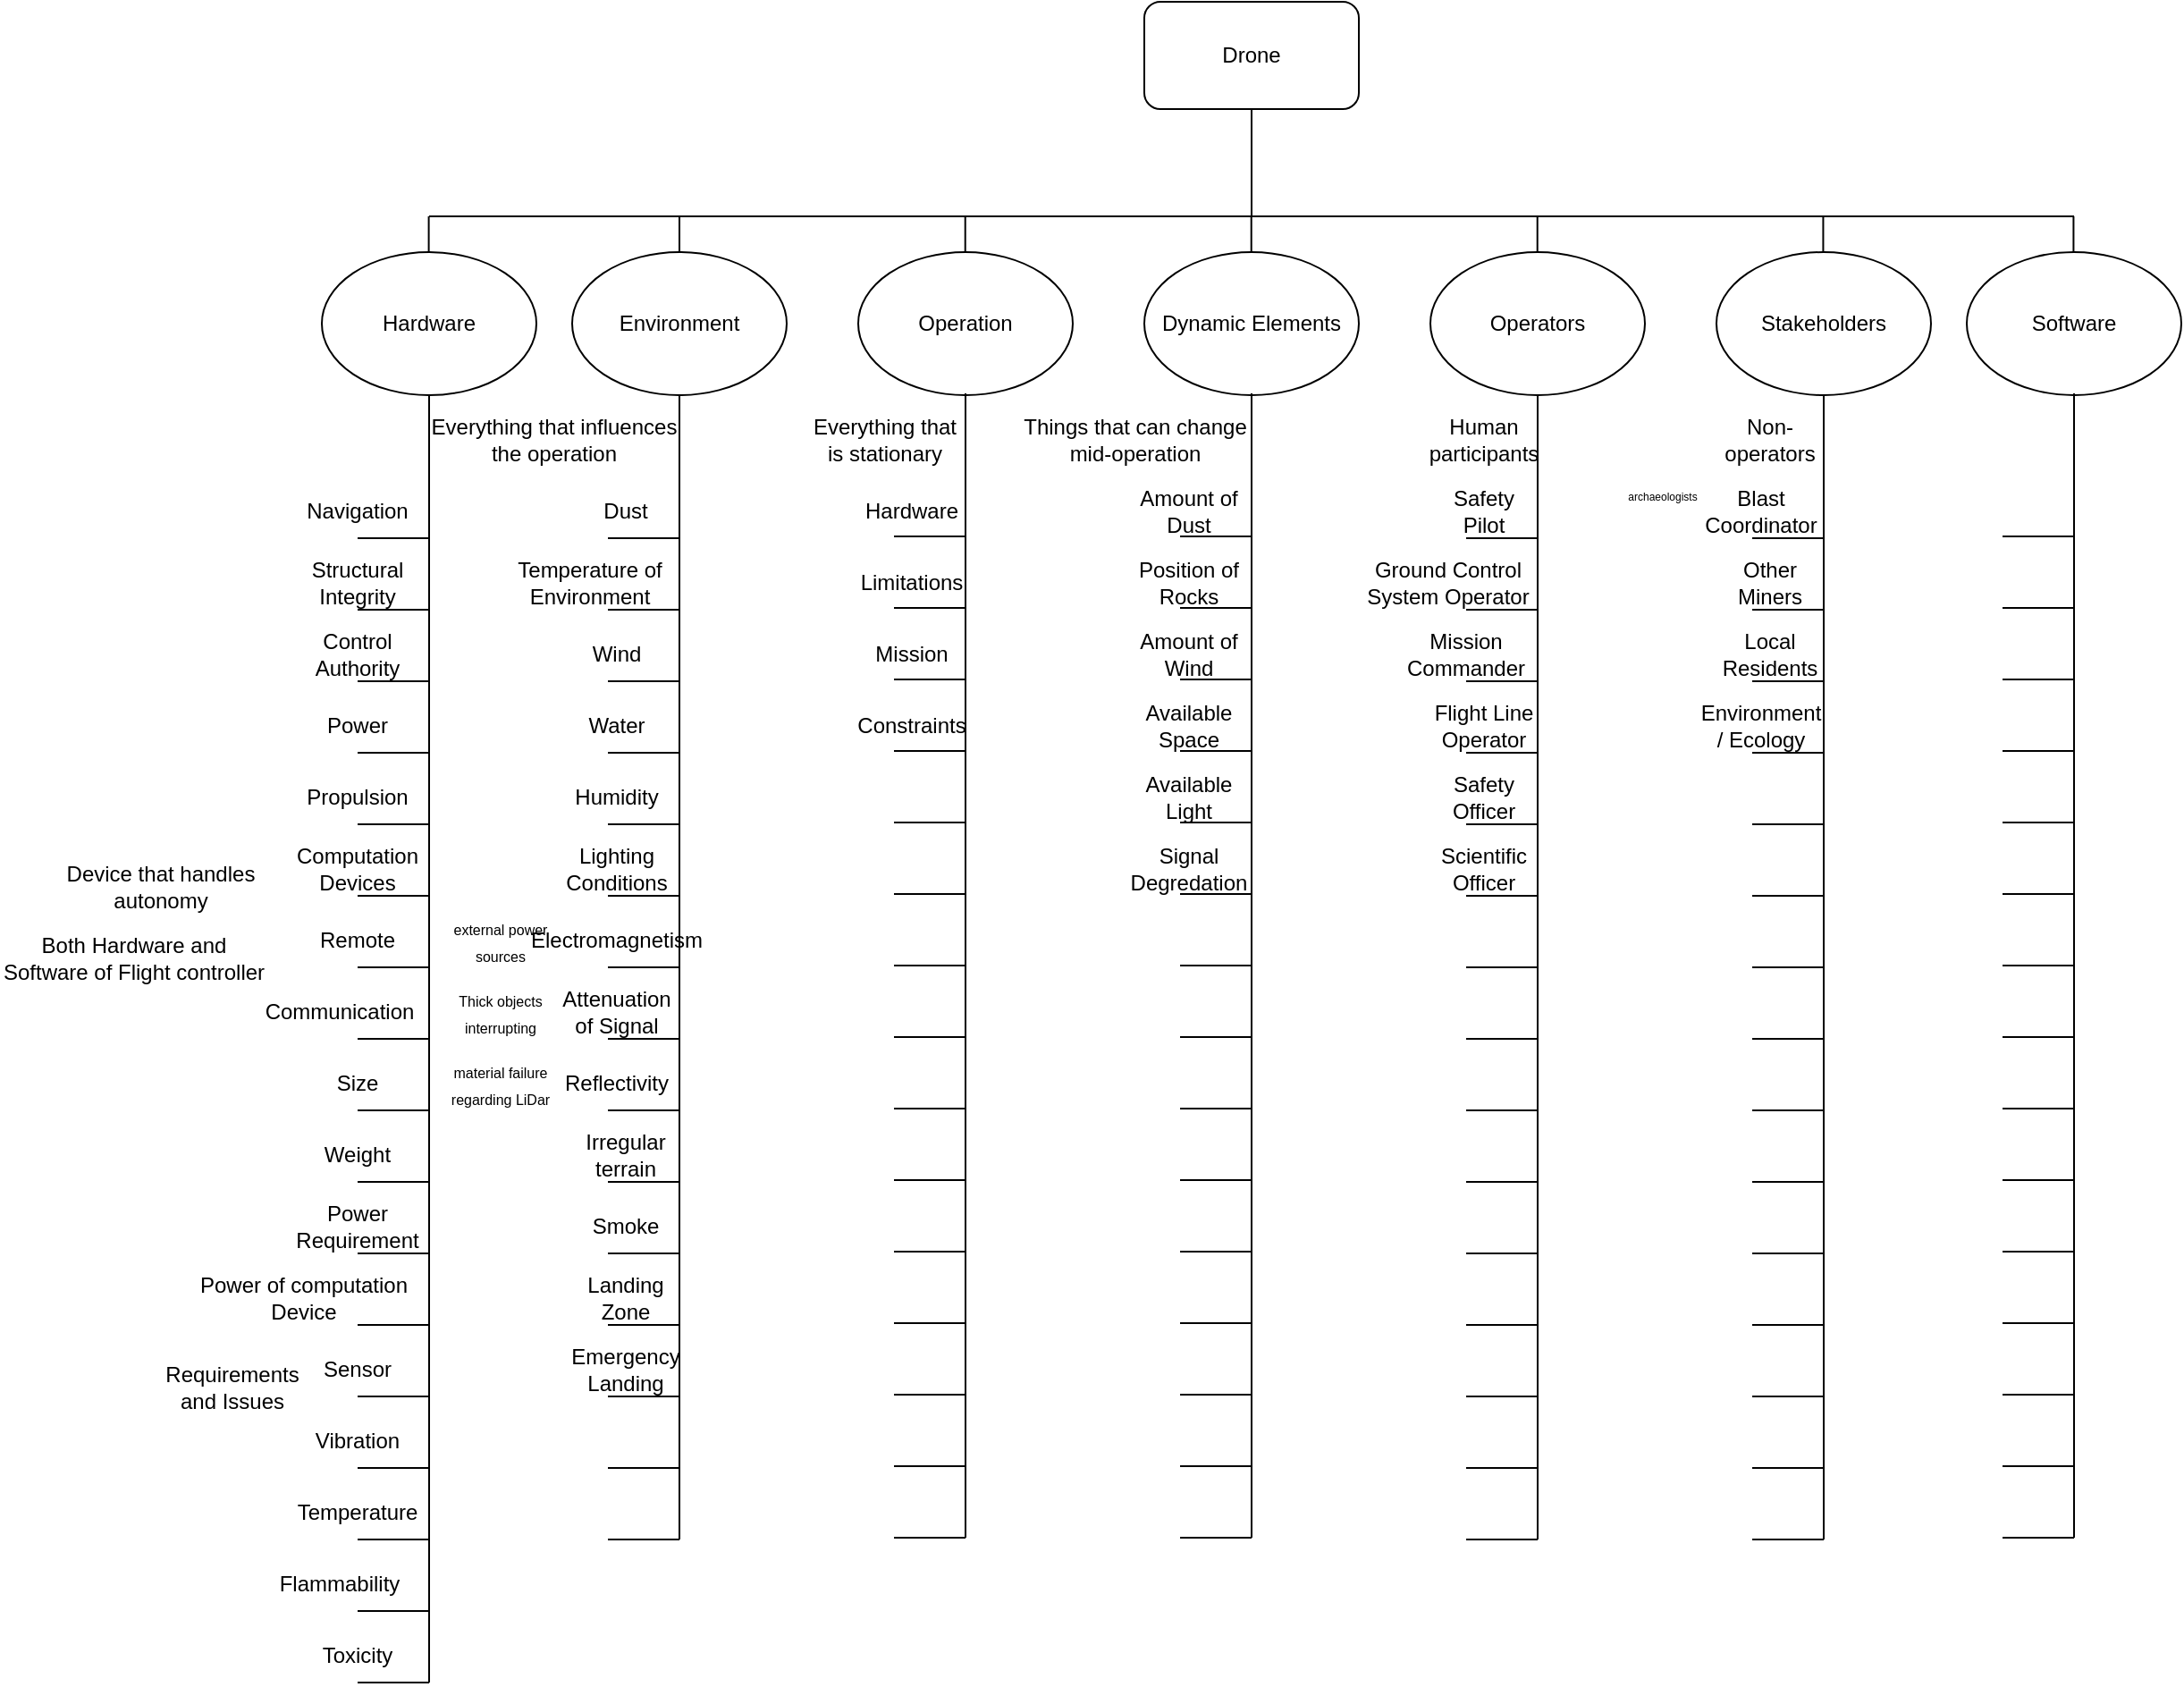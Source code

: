 <mxfile version="21.6.7" type="github">
  <diagram name="Page-1" id="H42ZT3wpU5OQdbJqZ_mz">
    <mxGraphModel dx="2524" dy="782" grid="1" gridSize="10" guides="1" tooltips="1" connect="1" arrows="1" fold="1" page="1" pageScale="1" pageWidth="850" pageHeight="1100" math="0" shadow="0">
      <root>
        <mxCell id="0" />
        <mxCell id="1" parent="0" />
        <mxCell id="6DVbGTLAVFfXwF4PDM8G-1" value="Drone" style="rounded=1;whiteSpace=wrap;html=1;" vertex="1" parent="1">
          <mxGeometry x="340" y="100" width="120" height="60" as="geometry" />
        </mxCell>
        <mxCell id="6DVbGTLAVFfXwF4PDM8G-2" value="Environment" style="ellipse;whiteSpace=wrap;html=1;" vertex="1" parent="1">
          <mxGeometry x="20" y="240" width="120" height="80" as="geometry" />
        </mxCell>
        <mxCell id="6DVbGTLAVFfXwF4PDM8G-3" value="Operation" style="ellipse;whiteSpace=wrap;html=1;" vertex="1" parent="1">
          <mxGeometry x="180" y="240" width="120" height="80" as="geometry" />
        </mxCell>
        <mxCell id="6DVbGTLAVFfXwF4PDM8G-4" value="Everything that is stationary" style="text;html=1;strokeColor=none;fillColor=none;align=center;verticalAlign=middle;whiteSpace=wrap;rounded=0;" vertex="1" parent="1">
          <mxGeometry x="150" y="330" width="90" height="30" as="geometry" />
        </mxCell>
        <mxCell id="6DVbGTLAVFfXwF4PDM8G-5" value="Everything that influences the operation" style="text;html=1;strokeColor=none;fillColor=none;align=center;verticalAlign=middle;whiteSpace=wrap;rounded=0;" vertex="1" parent="1">
          <mxGeometry x="-60" y="330" width="140" height="30" as="geometry" />
        </mxCell>
        <mxCell id="6DVbGTLAVFfXwF4PDM8G-6" value="Dynamic Elements" style="ellipse;whiteSpace=wrap;html=1;" vertex="1" parent="1">
          <mxGeometry x="340" y="240" width="120" height="80" as="geometry" />
        </mxCell>
        <mxCell id="6DVbGTLAVFfXwF4PDM8G-7" value="Things that can change mid-operation" style="text;html=1;strokeColor=none;fillColor=none;align=center;verticalAlign=middle;whiteSpace=wrap;rounded=0;" vertex="1" parent="1">
          <mxGeometry x="270" y="330" width="130" height="30" as="geometry" />
        </mxCell>
        <mxCell id="6DVbGTLAVFfXwF4PDM8G-8" value="Operators" style="ellipse;whiteSpace=wrap;html=1;" vertex="1" parent="1">
          <mxGeometry x="500" y="240" width="120" height="80" as="geometry" />
        </mxCell>
        <mxCell id="6DVbGTLAVFfXwF4PDM8G-9" value="Stakeholders" style="ellipse;whiteSpace=wrap;html=1;" vertex="1" parent="1">
          <mxGeometry x="660" y="240" width="120" height="80" as="geometry" />
        </mxCell>
        <mxCell id="6DVbGTLAVFfXwF4PDM8G-10" value="" style="endArrow=none;html=1;rounded=0;" edge="1" parent="1">
          <mxGeometry width="50" height="50" relative="1" as="geometry">
            <mxPoint x="-60" y="220" as="sourcePoint" />
            <mxPoint x="860" y="220" as="targetPoint" />
          </mxGeometry>
        </mxCell>
        <mxCell id="6DVbGTLAVFfXwF4PDM8G-12" value="" style="endArrow=none;html=1;rounded=0;exitX=0.5;exitY=0;exitDx=0;exitDy=0;" edge="1" parent="1" source="6DVbGTLAVFfXwF4PDM8G-2">
          <mxGeometry width="50" height="50" relative="1" as="geometry">
            <mxPoint x="370" y="360" as="sourcePoint" />
            <mxPoint x="80" y="220" as="targetPoint" />
          </mxGeometry>
        </mxCell>
        <mxCell id="6DVbGTLAVFfXwF4PDM8G-13" value="" style="endArrow=none;html=1;rounded=0;exitX=0.5;exitY=0;exitDx=0;exitDy=0;" edge="1" parent="1">
          <mxGeometry width="50" height="50" relative="1" as="geometry">
            <mxPoint x="239.86" y="240" as="sourcePoint" />
            <mxPoint x="239.86" y="220" as="targetPoint" />
          </mxGeometry>
        </mxCell>
        <mxCell id="6DVbGTLAVFfXwF4PDM8G-14" value="" style="endArrow=none;html=1;rounded=0;exitX=0.5;exitY=0;exitDx=0;exitDy=0;" edge="1" parent="1">
          <mxGeometry width="50" height="50" relative="1" as="geometry">
            <mxPoint x="399.86" y="240" as="sourcePoint" />
            <mxPoint x="399.86" y="220" as="targetPoint" />
          </mxGeometry>
        </mxCell>
        <mxCell id="6DVbGTLAVFfXwF4PDM8G-16" value="" style="endArrow=none;html=1;rounded=0;exitX=0.5;exitY=0;exitDx=0;exitDy=0;" edge="1" parent="1">
          <mxGeometry width="50" height="50" relative="1" as="geometry">
            <mxPoint x="559.86" y="240" as="sourcePoint" />
            <mxPoint x="559.86" y="220" as="targetPoint" />
          </mxGeometry>
        </mxCell>
        <mxCell id="6DVbGTLAVFfXwF4PDM8G-17" value="" style="endArrow=none;html=1;rounded=0;exitX=0.5;exitY=0;exitDx=0;exitDy=0;" edge="1" parent="1">
          <mxGeometry width="50" height="50" relative="1" as="geometry">
            <mxPoint x="719.71" y="240" as="sourcePoint" />
            <mxPoint x="719.71" y="220" as="targetPoint" />
          </mxGeometry>
        </mxCell>
        <mxCell id="6DVbGTLAVFfXwF4PDM8G-18" value="" style="endArrow=none;html=1;rounded=0;entryX=0.5;entryY=1;entryDx=0;entryDy=0;" edge="1" parent="1" target="6DVbGTLAVFfXwF4PDM8G-1">
          <mxGeometry width="50" height="50" relative="1" as="geometry">
            <mxPoint x="400" y="220" as="sourcePoint" />
            <mxPoint x="400" y="170" as="targetPoint" />
          </mxGeometry>
        </mxCell>
        <mxCell id="6DVbGTLAVFfXwF4PDM8G-19" value="Software" style="ellipse;whiteSpace=wrap;html=1;" vertex="1" parent="1">
          <mxGeometry x="800" y="240" width="120" height="80" as="geometry" />
        </mxCell>
        <mxCell id="6DVbGTLAVFfXwF4PDM8G-20" value="" style="endArrow=none;html=1;rounded=0;exitX=0.5;exitY=0;exitDx=0;exitDy=0;" edge="1" parent="1">
          <mxGeometry width="50" height="50" relative="1" as="geometry">
            <mxPoint x="859.71" y="240" as="sourcePoint" />
            <mxPoint x="859.71" y="220" as="targetPoint" />
          </mxGeometry>
        </mxCell>
        <mxCell id="6DVbGTLAVFfXwF4PDM8G-21" value="Human participants" style="text;html=1;strokeColor=none;fillColor=none;align=center;verticalAlign=middle;whiteSpace=wrap;rounded=0;" vertex="1" parent="1">
          <mxGeometry x="500" y="330" width="60" height="30" as="geometry" />
        </mxCell>
        <mxCell id="6DVbGTLAVFfXwF4PDM8G-22" value="Hardware" style="ellipse;whiteSpace=wrap;html=1;" vertex="1" parent="1">
          <mxGeometry x="-120" y="240" width="120" height="80" as="geometry" />
        </mxCell>
        <mxCell id="6DVbGTLAVFfXwF4PDM8G-23" value="" style="endArrow=none;html=1;rounded=0;exitX=0.5;exitY=0;exitDx=0;exitDy=0;" edge="1" parent="1">
          <mxGeometry width="50" height="50" relative="1" as="geometry">
            <mxPoint x="-60.2" y="240" as="sourcePoint" />
            <mxPoint x="-60.2" y="220" as="targetPoint" />
          </mxGeometry>
        </mxCell>
        <mxCell id="6DVbGTLAVFfXwF4PDM8G-24" value="" style="endArrow=none;html=1;rounded=0;entryX=0.5;entryY=1;entryDx=0;entryDy=0;" edge="1" parent="1" target="6DVbGTLAVFfXwF4PDM8G-22">
          <mxGeometry width="50" height="50" relative="1" as="geometry">
            <mxPoint x="-60" y="1040" as="sourcePoint" />
            <mxPoint x="-60" y="370" as="targetPoint" />
          </mxGeometry>
        </mxCell>
        <mxCell id="6DVbGTLAVFfXwF4PDM8G-25" value="" style="endArrow=none;html=1;rounded=0;" edge="1" parent="1">
          <mxGeometry width="50" height="50" relative="1" as="geometry">
            <mxPoint x="-100" y="400" as="sourcePoint" />
            <mxPoint x="-60" y="400" as="targetPoint" />
          </mxGeometry>
        </mxCell>
        <mxCell id="6DVbGTLAVFfXwF4PDM8G-26" value="" style="endArrow=none;html=1;rounded=0;" edge="1" parent="1">
          <mxGeometry width="50" height="50" relative="1" as="geometry">
            <mxPoint x="-100" y="440" as="sourcePoint" />
            <mxPoint x="-60" y="440" as="targetPoint" />
          </mxGeometry>
        </mxCell>
        <mxCell id="6DVbGTLAVFfXwF4PDM8G-27" value="" style="endArrow=none;html=1;rounded=0;" edge="1" parent="1">
          <mxGeometry width="50" height="50" relative="1" as="geometry">
            <mxPoint x="-100" y="480" as="sourcePoint" />
            <mxPoint x="-60" y="480" as="targetPoint" />
          </mxGeometry>
        </mxCell>
        <mxCell id="6DVbGTLAVFfXwF4PDM8G-28" value="" style="endArrow=none;html=1;rounded=0;" edge="1" parent="1">
          <mxGeometry width="50" height="50" relative="1" as="geometry">
            <mxPoint x="-100" y="520" as="sourcePoint" />
            <mxPoint x="-60" y="520" as="targetPoint" />
          </mxGeometry>
        </mxCell>
        <mxCell id="6DVbGTLAVFfXwF4PDM8G-29" value="" style="endArrow=none;html=1;rounded=0;" edge="1" parent="1">
          <mxGeometry width="50" height="50" relative="1" as="geometry">
            <mxPoint x="-100" y="560" as="sourcePoint" />
            <mxPoint x="-60" y="560" as="targetPoint" />
          </mxGeometry>
        </mxCell>
        <mxCell id="6DVbGTLAVFfXwF4PDM8G-30" value="Navigation" style="text;html=1;strokeColor=none;fillColor=none;align=center;verticalAlign=middle;whiteSpace=wrap;rounded=0;" vertex="1" parent="1">
          <mxGeometry x="-130" y="370" width="60" height="30" as="geometry" />
        </mxCell>
        <mxCell id="6DVbGTLAVFfXwF4PDM8G-31" value="Structural Integrity " style="text;html=1;strokeColor=none;fillColor=none;align=center;verticalAlign=middle;whiteSpace=wrap;rounded=0;" vertex="1" parent="1">
          <mxGeometry x="-130" y="410" width="60" height="30" as="geometry" />
        </mxCell>
        <mxCell id="6DVbGTLAVFfXwF4PDM8G-33" value="Control Authority" style="text;html=1;strokeColor=none;fillColor=none;align=center;verticalAlign=middle;whiteSpace=wrap;rounded=0;" vertex="1" parent="1">
          <mxGeometry x="-130" y="450" width="60" height="30" as="geometry" />
        </mxCell>
        <mxCell id="6DVbGTLAVFfXwF4PDM8G-34" value="Power" style="text;html=1;strokeColor=none;fillColor=none;align=center;verticalAlign=middle;whiteSpace=wrap;rounded=0;" vertex="1" parent="1">
          <mxGeometry x="-130" y="490" width="60" height="30" as="geometry" />
        </mxCell>
        <mxCell id="6DVbGTLAVFfXwF4PDM8G-35" value="Propulsion" style="text;html=1;strokeColor=none;fillColor=none;align=center;verticalAlign=middle;whiteSpace=wrap;rounded=0;" vertex="1" parent="1">
          <mxGeometry x="-130" y="530" width="60" height="30" as="geometry" />
        </mxCell>
        <mxCell id="6DVbGTLAVFfXwF4PDM8G-36" value="" style="endArrow=none;html=1;rounded=0;" edge="1" parent="1">
          <mxGeometry width="50" height="50" relative="1" as="geometry">
            <mxPoint x="-100" y="600" as="sourcePoint" />
            <mxPoint x="-60" y="600" as="targetPoint" />
          </mxGeometry>
        </mxCell>
        <mxCell id="6DVbGTLAVFfXwF4PDM8G-37" value="Computation Devices" style="text;html=1;strokeColor=none;fillColor=none;align=center;verticalAlign=middle;whiteSpace=wrap;rounded=0;" vertex="1" parent="1">
          <mxGeometry x="-130" y="570" width="60" height="30" as="geometry" />
        </mxCell>
        <mxCell id="6DVbGTLAVFfXwF4PDM8G-38" value="" style="endArrow=none;html=1;rounded=0;" edge="1" parent="1">
          <mxGeometry width="50" height="50" relative="1" as="geometry">
            <mxPoint x="-100" y="640" as="sourcePoint" />
            <mxPoint x="-60" y="640" as="targetPoint" />
          </mxGeometry>
        </mxCell>
        <mxCell id="6DVbGTLAVFfXwF4PDM8G-39" value="Remote" style="text;html=1;strokeColor=none;fillColor=none;align=center;verticalAlign=middle;whiteSpace=wrap;rounded=0;" vertex="1" parent="1">
          <mxGeometry x="-130" y="610" width="60" height="30" as="geometry" />
        </mxCell>
        <mxCell id="6DVbGTLAVFfXwF4PDM8G-40" value="" style="endArrow=none;html=1;rounded=0;" edge="1" parent="1">
          <mxGeometry width="50" height="50" relative="1" as="geometry">
            <mxPoint x="-100" y="680" as="sourcePoint" />
            <mxPoint x="-60" y="680" as="targetPoint" />
          </mxGeometry>
        </mxCell>
        <mxCell id="6DVbGTLAVFfXwF4PDM8G-41" value="Communication" style="text;html=1;strokeColor=none;fillColor=none;align=center;verticalAlign=middle;whiteSpace=wrap;rounded=0;" vertex="1" parent="1">
          <mxGeometry x="-140" y="650" width="60" height="30" as="geometry" />
        </mxCell>
        <mxCell id="6DVbGTLAVFfXwF4PDM8G-42" value="" style="endArrow=none;html=1;rounded=0;" edge="1" parent="1">
          <mxGeometry width="50" height="50" relative="1" as="geometry">
            <mxPoint x="-100" y="720" as="sourcePoint" />
            <mxPoint x="-60" y="720" as="targetPoint" />
          </mxGeometry>
        </mxCell>
        <mxCell id="6DVbGTLAVFfXwF4PDM8G-43" value="Size" style="text;html=1;strokeColor=none;fillColor=none;align=center;verticalAlign=middle;whiteSpace=wrap;rounded=0;" vertex="1" parent="1">
          <mxGeometry x="-130" y="690" width="60" height="30" as="geometry" />
        </mxCell>
        <mxCell id="6DVbGTLAVFfXwF4PDM8G-44" value="" style="endArrow=none;html=1;rounded=0;" edge="1" parent="1">
          <mxGeometry width="50" height="50" relative="1" as="geometry">
            <mxPoint x="-100" y="760" as="sourcePoint" />
            <mxPoint x="-60" y="760" as="targetPoint" />
          </mxGeometry>
        </mxCell>
        <mxCell id="6DVbGTLAVFfXwF4PDM8G-45" value="Weight" style="text;html=1;strokeColor=none;fillColor=none;align=center;verticalAlign=middle;whiteSpace=wrap;rounded=0;" vertex="1" parent="1">
          <mxGeometry x="-130" y="730" width="60" height="30" as="geometry" />
        </mxCell>
        <mxCell id="6DVbGTLAVFfXwF4PDM8G-46" value="" style="endArrow=none;html=1;rounded=0;" edge="1" parent="1">
          <mxGeometry width="50" height="50" relative="1" as="geometry">
            <mxPoint x="-100" y="800" as="sourcePoint" />
            <mxPoint x="-60" y="800" as="targetPoint" />
          </mxGeometry>
        </mxCell>
        <mxCell id="6DVbGTLAVFfXwF4PDM8G-47" value="Power Requirement" style="text;html=1;strokeColor=none;fillColor=none;align=center;verticalAlign=middle;whiteSpace=wrap;rounded=0;" vertex="1" parent="1">
          <mxGeometry x="-130" y="770" width="60" height="30" as="geometry" />
        </mxCell>
        <mxCell id="6DVbGTLAVFfXwF4PDM8G-48" value="" style="endArrow=none;html=1;rounded=0;" edge="1" parent="1">
          <mxGeometry width="50" height="50" relative="1" as="geometry">
            <mxPoint x="-100" y="840" as="sourcePoint" />
            <mxPoint x="-60" y="840" as="targetPoint" />
          </mxGeometry>
        </mxCell>
        <mxCell id="6DVbGTLAVFfXwF4PDM8G-49" value="Power of computation Device" style="text;html=1;strokeColor=none;fillColor=none;align=center;verticalAlign=middle;whiteSpace=wrap;rounded=0;" vertex="1" parent="1">
          <mxGeometry x="-190" y="810" width="120" height="30" as="geometry" />
        </mxCell>
        <mxCell id="6DVbGTLAVFfXwF4PDM8G-50" value="" style="endArrow=none;html=1;rounded=0;" edge="1" parent="1">
          <mxGeometry width="50" height="50" relative="1" as="geometry">
            <mxPoint x="-100" y="880" as="sourcePoint" />
            <mxPoint x="-60" y="880" as="targetPoint" />
          </mxGeometry>
        </mxCell>
        <mxCell id="6DVbGTLAVFfXwF4PDM8G-51" value="Sensor" style="text;html=1;strokeColor=none;fillColor=none;align=center;verticalAlign=middle;whiteSpace=wrap;rounded=0;" vertex="1" parent="1">
          <mxGeometry x="-130" y="850" width="60" height="30" as="geometry" />
        </mxCell>
        <mxCell id="6DVbGTLAVFfXwF4PDM8G-52" value="Requirements and Issues" style="text;html=1;strokeColor=none;fillColor=none;align=center;verticalAlign=middle;whiteSpace=wrap;rounded=0;" vertex="1" parent="1">
          <mxGeometry x="-200" y="860" width="60" height="30" as="geometry" />
        </mxCell>
        <mxCell id="6DVbGTLAVFfXwF4PDM8G-53" value="Device that handles autonomy" style="text;html=1;strokeColor=none;fillColor=none;align=center;verticalAlign=middle;whiteSpace=wrap;rounded=0;" vertex="1" parent="1">
          <mxGeometry x="-270" y="580" width="120" height="30" as="geometry" />
        </mxCell>
        <mxCell id="6DVbGTLAVFfXwF4PDM8G-54" value="Both Hardware and Software of Flight controller" style="text;html=1;strokeColor=none;fillColor=none;align=center;verticalAlign=middle;whiteSpace=wrap;rounded=0;" vertex="1" parent="1">
          <mxGeometry x="-300" y="620" width="150" height="30" as="geometry" />
        </mxCell>
        <mxCell id="6DVbGTLAVFfXwF4PDM8G-56" value="" style="endArrow=none;html=1;rounded=0;" edge="1" parent="1">
          <mxGeometry width="50" height="50" relative="1" as="geometry">
            <mxPoint x="-100" y="920" as="sourcePoint" />
            <mxPoint x="-60" y="920" as="targetPoint" />
          </mxGeometry>
        </mxCell>
        <mxCell id="6DVbGTLAVFfXwF4PDM8G-57" value="Vibration" style="text;html=1;strokeColor=none;fillColor=none;align=center;verticalAlign=middle;whiteSpace=wrap;rounded=0;" vertex="1" parent="1">
          <mxGeometry x="-130" y="890" width="60" height="30" as="geometry" />
        </mxCell>
        <mxCell id="6DVbGTLAVFfXwF4PDM8G-58" value="" style="endArrow=none;html=1;rounded=0;" edge="1" parent="1">
          <mxGeometry width="50" height="50" relative="1" as="geometry">
            <mxPoint x="-100" y="960" as="sourcePoint" />
            <mxPoint x="-60" y="960" as="targetPoint" />
          </mxGeometry>
        </mxCell>
        <mxCell id="6DVbGTLAVFfXwF4PDM8G-59" value="Temperature" style="text;html=1;strokeColor=none;fillColor=none;align=center;verticalAlign=middle;whiteSpace=wrap;rounded=0;" vertex="1" parent="1">
          <mxGeometry x="-130" y="930" width="60" height="30" as="geometry" />
        </mxCell>
        <mxCell id="6DVbGTLAVFfXwF4PDM8G-60" value="" style="endArrow=none;html=1;rounded=0;entryX=0.5;entryY=1;entryDx=0;entryDy=0;" edge="1" parent="1">
          <mxGeometry width="50" height="50" relative="1" as="geometry">
            <mxPoint x="80" y="960" as="sourcePoint" />
            <mxPoint x="80" y="320" as="targetPoint" />
          </mxGeometry>
        </mxCell>
        <mxCell id="6DVbGTLAVFfXwF4PDM8G-61" value="" style="endArrow=none;html=1;rounded=0;" edge="1" parent="1">
          <mxGeometry width="50" height="50" relative="1" as="geometry">
            <mxPoint x="40" y="400" as="sourcePoint" />
            <mxPoint x="80" y="400" as="targetPoint" />
          </mxGeometry>
        </mxCell>
        <mxCell id="6DVbGTLAVFfXwF4PDM8G-62" value="" style="endArrow=none;html=1;rounded=0;" edge="1" parent="1">
          <mxGeometry width="50" height="50" relative="1" as="geometry">
            <mxPoint x="40" y="440" as="sourcePoint" />
            <mxPoint x="80" y="440" as="targetPoint" />
          </mxGeometry>
        </mxCell>
        <mxCell id="6DVbGTLAVFfXwF4PDM8G-63" value="" style="endArrow=none;html=1;rounded=0;" edge="1" parent="1">
          <mxGeometry width="50" height="50" relative="1" as="geometry">
            <mxPoint x="40" y="480" as="sourcePoint" />
            <mxPoint x="80" y="480" as="targetPoint" />
          </mxGeometry>
        </mxCell>
        <mxCell id="6DVbGTLAVFfXwF4PDM8G-64" value="" style="endArrow=none;html=1;rounded=0;" edge="1" parent="1">
          <mxGeometry width="50" height="50" relative="1" as="geometry">
            <mxPoint x="40" y="520" as="sourcePoint" />
            <mxPoint x="80" y="520" as="targetPoint" />
          </mxGeometry>
        </mxCell>
        <mxCell id="6DVbGTLAVFfXwF4PDM8G-65" value="" style="endArrow=none;html=1;rounded=0;" edge="1" parent="1">
          <mxGeometry width="50" height="50" relative="1" as="geometry">
            <mxPoint x="40" y="560" as="sourcePoint" />
            <mxPoint x="80" y="560" as="targetPoint" />
          </mxGeometry>
        </mxCell>
        <mxCell id="6DVbGTLAVFfXwF4PDM8G-66" value="" style="endArrow=none;html=1;rounded=0;" edge="1" parent="1">
          <mxGeometry width="50" height="50" relative="1" as="geometry">
            <mxPoint x="40" y="600" as="sourcePoint" />
            <mxPoint x="80" y="600" as="targetPoint" />
          </mxGeometry>
        </mxCell>
        <mxCell id="6DVbGTLAVFfXwF4PDM8G-67" value="" style="endArrow=none;html=1;rounded=0;" edge="1" parent="1">
          <mxGeometry width="50" height="50" relative="1" as="geometry">
            <mxPoint x="40" y="640" as="sourcePoint" />
            <mxPoint x="80" y="640" as="targetPoint" />
          </mxGeometry>
        </mxCell>
        <mxCell id="6DVbGTLAVFfXwF4PDM8G-68" value="" style="endArrow=none;html=1;rounded=0;" edge="1" parent="1">
          <mxGeometry width="50" height="50" relative="1" as="geometry">
            <mxPoint x="40" y="680" as="sourcePoint" />
            <mxPoint x="80" y="680" as="targetPoint" />
          </mxGeometry>
        </mxCell>
        <mxCell id="6DVbGTLAVFfXwF4PDM8G-69" value="" style="endArrow=none;html=1;rounded=0;" edge="1" parent="1">
          <mxGeometry width="50" height="50" relative="1" as="geometry">
            <mxPoint x="40" y="720" as="sourcePoint" />
            <mxPoint x="80" y="720" as="targetPoint" />
          </mxGeometry>
        </mxCell>
        <mxCell id="6DVbGTLAVFfXwF4PDM8G-70" value="" style="endArrow=none;html=1;rounded=0;" edge="1" parent="1">
          <mxGeometry width="50" height="50" relative="1" as="geometry">
            <mxPoint x="40" y="760" as="sourcePoint" />
            <mxPoint x="80" y="760" as="targetPoint" />
          </mxGeometry>
        </mxCell>
        <mxCell id="6DVbGTLAVFfXwF4PDM8G-71" value="" style="endArrow=none;html=1;rounded=0;" edge="1" parent="1">
          <mxGeometry width="50" height="50" relative="1" as="geometry">
            <mxPoint x="40" y="800" as="sourcePoint" />
            <mxPoint x="80" y="800" as="targetPoint" />
          </mxGeometry>
        </mxCell>
        <mxCell id="6DVbGTLAVFfXwF4PDM8G-72" value="" style="endArrow=none;html=1;rounded=0;" edge="1" parent="1">
          <mxGeometry width="50" height="50" relative="1" as="geometry">
            <mxPoint x="40" y="840" as="sourcePoint" />
            <mxPoint x="80" y="840" as="targetPoint" />
          </mxGeometry>
        </mxCell>
        <mxCell id="6DVbGTLAVFfXwF4PDM8G-73" value="" style="endArrow=none;html=1;rounded=0;" edge="1" parent="1">
          <mxGeometry width="50" height="50" relative="1" as="geometry">
            <mxPoint x="40" y="880" as="sourcePoint" />
            <mxPoint x="80" y="880" as="targetPoint" />
          </mxGeometry>
        </mxCell>
        <mxCell id="6DVbGTLAVFfXwF4PDM8G-74" value="" style="endArrow=none;html=1;rounded=0;" edge="1" parent="1">
          <mxGeometry width="50" height="50" relative="1" as="geometry">
            <mxPoint x="40" y="920" as="sourcePoint" />
            <mxPoint x="80" y="920" as="targetPoint" />
          </mxGeometry>
        </mxCell>
        <mxCell id="6DVbGTLAVFfXwF4PDM8G-75" value="" style="endArrow=none;html=1;rounded=0;" edge="1" parent="1">
          <mxGeometry width="50" height="50" relative="1" as="geometry">
            <mxPoint x="40" y="960" as="sourcePoint" />
            <mxPoint x="80" y="960" as="targetPoint" />
          </mxGeometry>
        </mxCell>
        <mxCell id="6DVbGTLAVFfXwF4PDM8G-76" value="" style="endArrow=none;html=1;rounded=0;entryX=0.5;entryY=1;entryDx=0;entryDy=0;" edge="1" parent="1">
          <mxGeometry width="50" height="50" relative="1" as="geometry">
            <mxPoint x="240" y="959" as="sourcePoint" />
            <mxPoint x="240" y="319" as="targetPoint" />
          </mxGeometry>
        </mxCell>
        <mxCell id="6DVbGTLAVFfXwF4PDM8G-77" value="" style="endArrow=none;html=1;rounded=0;" edge="1" parent="1">
          <mxGeometry width="50" height="50" relative="1" as="geometry">
            <mxPoint x="200" y="399" as="sourcePoint" />
            <mxPoint x="240" y="399" as="targetPoint" />
          </mxGeometry>
        </mxCell>
        <mxCell id="6DVbGTLAVFfXwF4PDM8G-78" value="" style="endArrow=none;html=1;rounded=0;" edge="1" parent="1">
          <mxGeometry width="50" height="50" relative="1" as="geometry">
            <mxPoint x="200" y="439" as="sourcePoint" />
            <mxPoint x="240" y="439" as="targetPoint" />
          </mxGeometry>
        </mxCell>
        <mxCell id="6DVbGTLAVFfXwF4PDM8G-79" value="" style="endArrow=none;html=1;rounded=0;" edge="1" parent="1">
          <mxGeometry width="50" height="50" relative="1" as="geometry">
            <mxPoint x="200" y="479" as="sourcePoint" />
            <mxPoint x="240" y="479" as="targetPoint" />
          </mxGeometry>
        </mxCell>
        <mxCell id="6DVbGTLAVFfXwF4PDM8G-80" value="" style="endArrow=none;html=1;rounded=0;" edge="1" parent="1">
          <mxGeometry width="50" height="50" relative="1" as="geometry">
            <mxPoint x="200" y="519" as="sourcePoint" />
            <mxPoint x="240" y="519" as="targetPoint" />
          </mxGeometry>
        </mxCell>
        <mxCell id="6DVbGTLAVFfXwF4PDM8G-81" value="" style="endArrow=none;html=1;rounded=0;" edge="1" parent="1">
          <mxGeometry width="50" height="50" relative="1" as="geometry">
            <mxPoint x="200" y="559" as="sourcePoint" />
            <mxPoint x="240" y="559" as="targetPoint" />
          </mxGeometry>
        </mxCell>
        <mxCell id="6DVbGTLAVFfXwF4PDM8G-82" value="" style="endArrow=none;html=1;rounded=0;" edge="1" parent="1">
          <mxGeometry width="50" height="50" relative="1" as="geometry">
            <mxPoint x="200" y="599" as="sourcePoint" />
            <mxPoint x="240" y="599" as="targetPoint" />
          </mxGeometry>
        </mxCell>
        <mxCell id="6DVbGTLAVFfXwF4PDM8G-83" value="" style="endArrow=none;html=1;rounded=0;" edge="1" parent="1">
          <mxGeometry width="50" height="50" relative="1" as="geometry">
            <mxPoint x="200" y="639" as="sourcePoint" />
            <mxPoint x="240" y="639" as="targetPoint" />
          </mxGeometry>
        </mxCell>
        <mxCell id="6DVbGTLAVFfXwF4PDM8G-84" value="" style="endArrow=none;html=1;rounded=0;" edge="1" parent="1">
          <mxGeometry width="50" height="50" relative="1" as="geometry">
            <mxPoint x="200" y="679" as="sourcePoint" />
            <mxPoint x="240" y="679" as="targetPoint" />
          </mxGeometry>
        </mxCell>
        <mxCell id="6DVbGTLAVFfXwF4PDM8G-85" value="" style="endArrow=none;html=1;rounded=0;" edge="1" parent="1">
          <mxGeometry width="50" height="50" relative="1" as="geometry">
            <mxPoint x="200" y="719" as="sourcePoint" />
            <mxPoint x="240" y="719" as="targetPoint" />
          </mxGeometry>
        </mxCell>
        <mxCell id="6DVbGTLAVFfXwF4PDM8G-86" value="" style="endArrow=none;html=1;rounded=0;" edge="1" parent="1">
          <mxGeometry width="50" height="50" relative="1" as="geometry">
            <mxPoint x="200" y="759" as="sourcePoint" />
            <mxPoint x="240" y="759" as="targetPoint" />
          </mxGeometry>
        </mxCell>
        <mxCell id="6DVbGTLAVFfXwF4PDM8G-87" value="" style="endArrow=none;html=1;rounded=0;" edge="1" parent="1">
          <mxGeometry width="50" height="50" relative="1" as="geometry">
            <mxPoint x="200" y="799" as="sourcePoint" />
            <mxPoint x="240" y="799" as="targetPoint" />
          </mxGeometry>
        </mxCell>
        <mxCell id="6DVbGTLAVFfXwF4PDM8G-88" value="" style="endArrow=none;html=1;rounded=0;" edge="1" parent="1">
          <mxGeometry width="50" height="50" relative="1" as="geometry">
            <mxPoint x="200" y="839" as="sourcePoint" />
            <mxPoint x="240" y="839" as="targetPoint" />
          </mxGeometry>
        </mxCell>
        <mxCell id="6DVbGTLAVFfXwF4PDM8G-89" value="" style="endArrow=none;html=1;rounded=0;" edge="1" parent="1">
          <mxGeometry width="50" height="50" relative="1" as="geometry">
            <mxPoint x="200" y="879" as="sourcePoint" />
            <mxPoint x="240" y="879" as="targetPoint" />
          </mxGeometry>
        </mxCell>
        <mxCell id="6DVbGTLAVFfXwF4PDM8G-90" value="" style="endArrow=none;html=1;rounded=0;" edge="1" parent="1">
          <mxGeometry width="50" height="50" relative="1" as="geometry">
            <mxPoint x="200" y="919" as="sourcePoint" />
            <mxPoint x="240" y="919" as="targetPoint" />
          </mxGeometry>
        </mxCell>
        <mxCell id="6DVbGTLAVFfXwF4PDM8G-91" value="" style="endArrow=none;html=1;rounded=0;" edge="1" parent="1">
          <mxGeometry width="50" height="50" relative="1" as="geometry">
            <mxPoint x="200" y="959" as="sourcePoint" />
            <mxPoint x="240" y="959" as="targetPoint" />
          </mxGeometry>
        </mxCell>
        <mxCell id="6DVbGTLAVFfXwF4PDM8G-92" value="" style="endArrow=none;html=1;rounded=0;entryX=0.5;entryY=1;entryDx=0;entryDy=0;" edge="1" parent="1">
          <mxGeometry width="50" height="50" relative="1" as="geometry">
            <mxPoint x="400" y="959" as="sourcePoint" />
            <mxPoint x="400" y="319" as="targetPoint" />
          </mxGeometry>
        </mxCell>
        <mxCell id="6DVbGTLAVFfXwF4PDM8G-93" value="" style="endArrow=none;html=1;rounded=0;" edge="1" parent="1">
          <mxGeometry width="50" height="50" relative="1" as="geometry">
            <mxPoint x="360" y="399" as="sourcePoint" />
            <mxPoint x="400" y="399" as="targetPoint" />
          </mxGeometry>
        </mxCell>
        <mxCell id="6DVbGTLAVFfXwF4PDM8G-94" value="" style="endArrow=none;html=1;rounded=0;" edge="1" parent="1">
          <mxGeometry width="50" height="50" relative="1" as="geometry">
            <mxPoint x="360" y="439" as="sourcePoint" />
            <mxPoint x="400" y="439" as="targetPoint" />
          </mxGeometry>
        </mxCell>
        <mxCell id="6DVbGTLAVFfXwF4PDM8G-95" value="" style="endArrow=none;html=1;rounded=0;" edge="1" parent="1">
          <mxGeometry width="50" height="50" relative="1" as="geometry">
            <mxPoint x="360" y="479" as="sourcePoint" />
            <mxPoint x="400" y="479" as="targetPoint" />
          </mxGeometry>
        </mxCell>
        <mxCell id="6DVbGTLAVFfXwF4PDM8G-96" value="" style="endArrow=none;html=1;rounded=0;" edge="1" parent="1">
          <mxGeometry width="50" height="50" relative="1" as="geometry">
            <mxPoint x="360" y="519" as="sourcePoint" />
            <mxPoint x="400" y="519" as="targetPoint" />
          </mxGeometry>
        </mxCell>
        <mxCell id="6DVbGTLAVFfXwF4PDM8G-97" value="" style="endArrow=none;html=1;rounded=0;" edge="1" parent="1">
          <mxGeometry width="50" height="50" relative="1" as="geometry">
            <mxPoint x="360" y="559" as="sourcePoint" />
            <mxPoint x="400" y="559" as="targetPoint" />
          </mxGeometry>
        </mxCell>
        <mxCell id="6DVbGTLAVFfXwF4PDM8G-98" value="" style="endArrow=none;html=1;rounded=0;" edge="1" parent="1">
          <mxGeometry width="50" height="50" relative="1" as="geometry">
            <mxPoint x="360" y="599" as="sourcePoint" />
            <mxPoint x="400" y="599" as="targetPoint" />
          </mxGeometry>
        </mxCell>
        <mxCell id="6DVbGTLAVFfXwF4PDM8G-99" value="" style="endArrow=none;html=1;rounded=0;" edge="1" parent="1">
          <mxGeometry width="50" height="50" relative="1" as="geometry">
            <mxPoint x="360" y="639" as="sourcePoint" />
            <mxPoint x="400" y="639" as="targetPoint" />
          </mxGeometry>
        </mxCell>
        <mxCell id="6DVbGTLAVFfXwF4PDM8G-100" value="" style="endArrow=none;html=1;rounded=0;" edge="1" parent="1">
          <mxGeometry width="50" height="50" relative="1" as="geometry">
            <mxPoint x="360" y="679" as="sourcePoint" />
            <mxPoint x="400" y="679" as="targetPoint" />
          </mxGeometry>
        </mxCell>
        <mxCell id="6DVbGTLAVFfXwF4PDM8G-101" value="" style="endArrow=none;html=1;rounded=0;" edge="1" parent="1">
          <mxGeometry width="50" height="50" relative="1" as="geometry">
            <mxPoint x="360" y="719" as="sourcePoint" />
            <mxPoint x="400" y="719" as="targetPoint" />
          </mxGeometry>
        </mxCell>
        <mxCell id="6DVbGTLAVFfXwF4PDM8G-102" value="" style="endArrow=none;html=1;rounded=0;" edge="1" parent="1">
          <mxGeometry width="50" height="50" relative="1" as="geometry">
            <mxPoint x="360" y="759" as="sourcePoint" />
            <mxPoint x="400" y="759" as="targetPoint" />
          </mxGeometry>
        </mxCell>
        <mxCell id="6DVbGTLAVFfXwF4PDM8G-103" value="" style="endArrow=none;html=1;rounded=0;" edge="1" parent="1">
          <mxGeometry width="50" height="50" relative="1" as="geometry">
            <mxPoint x="360" y="799" as="sourcePoint" />
            <mxPoint x="400" y="799" as="targetPoint" />
          </mxGeometry>
        </mxCell>
        <mxCell id="6DVbGTLAVFfXwF4PDM8G-104" value="" style="endArrow=none;html=1;rounded=0;" edge="1" parent="1">
          <mxGeometry width="50" height="50" relative="1" as="geometry">
            <mxPoint x="360" y="839" as="sourcePoint" />
            <mxPoint x="400" y="839" as="targetPoint" />
          </mxGeometry>
        </mxCell>
        <mxCell id="6DVbGTLAVFfXwF4PDM8G-105" value="" style="endArrow=none;html=1;rounded=0;" edge="1" parent="1">
          <mxGeometry width="50" height="50" relative="1" as="geometry">
            <mxPoint x="360" y="879" as="sourcePoint" />
            <mxPoint x="400" y="879" as="targetPoint" />
          </mxGeometry>
        </mxCell>
        <mxCell id="6DVbGTLAVFfXwF4PDM8G-106" value="" style="endArrow=none;html=1;rounded=0;" edge="1" parent="1">
          <mxGeometry width="50" height="50" relative="1" as="geometry">
            <mxPoint x="360" y="919" as="sourcePoint" />
            <mxPoint x="400" y="919" as="targetPoint" />
          </mxGeometry>
        </mxCell>
        <mxCell id="6DVbGTLAVFfXwF4PDM8G-107" value="" style="endArrow=none;html=1;rounded=0;" edge="1" parent="1">
          <mxGeometry width="50" height="50" relative="1" as="geometry">
            <mxPoint x="360" y="959" as="sourcePoint" />
            <mxPoint x="400" y="959" as="targetPoint" />
          </mxGeometry>
        </mxCell>
        <mxCell id="6DVbGTLAVFfXwF4PDM8G-124" value="" style="endArrow=none;html=1;rounded=0;entryX=0.5;entryY=1;entryDx=0;entryDy=0;" edge="1" parent="1">
          <mxGeometry width="50" height="50" relative="1" as="geometry">
            <mxPoint x="560" y="960" as="sourcePoint" />
            <mxPoint x="560" y="320" as="targetPoint" />
          </mxGeometry>
        </mxCell>
        <mxCell id="6DVbGTLAVFfXwF4PDM8G-125" value="" style="endArrow=none;html=1;rounded=0;" edge="1" parent="1">
          <mxGeometry width="50" height="50" relative="1" as="geometry">
            <mxPoint x="520" y="400" as="sourcePoint" />
            <mxPoint x="560" y="400" as="targetPoint" />
          </mxGeometry>
        </mxCell>
        <mxCell id="6DVbGTLAVFfXwF4PDM8G-126" value="" style="endArrow=none;html=1;rounded=0;" edge="1" parent="1">
          <mxGeometry width="50" height="50" relative="1" as="geometry">
            <mxPoint x="520" y="440" as="sourcePoint" />
            <mxPoint x="560" y="440" as="targetPoint" />
          </mxGeometry>
        </mxCell>
        <mxCell id="6DVbGTLAVFfXwF4PDM8G-127" value="" style="endArrow=none;html=1;rounded=0;" edge="1" parent="1">
          <mxGeometry width="50" height="50" relative="1" as="geometry">
            <mxPoint x="520" y="480" as="sourcePoint" />
            <mxPoint x="560" y="480" as="targetPoint" />
          </mxGeometry>
        </mxCell>
        <mxCell id="6DVbGTLAVFfXwF4PDM8G-128" value="" style="endArrow=none;html=1;rounded=0;" edge="1" parent="1">
          <mxGeometry width="50" height="50" relative="1" as="geometry">
            <mxPoint x="520" y="520" as="sourcePoint" />
            <mxPoint x="560" y="520" as="targetPoint" />
          </mxGeometry>
        </mxCell>
        <mxCell id="6DVbGTLAVFfXwF4PDM8G-129" value="" style="endArrow=none;html=1;rounded=0;" edge="1" parent="1">
          <mxGeometry width="50" height="50" relative="1" as="geometry">
            <mxPoint x="520" y="560" as="sourcePoint" />
            <mxPoint x="560" y="560" as="targetPoint" />
          </mxGeometry>
        </mxCell>
        <mxCell id="6DVbGTLAVFfXwF4PDM8G-130" value="" style="endArrow=none;html=1;rounded=0;" edge="1" parent="1">
          <mxGeometry width="50" height="50" relative="1" as="geometry">
            <mxPoint x="520" y="600" as="sourcePoint" />
            <mxPoint x="560" y="600" as="targetPoint" />
          </mxGeometry>
        </mxCell>
        <mxCell id="6DVbGTLAVFfXwF4PDM8G-131" value="" style="endArrow=none;html=1;rounded=0;" edge="1" parent="1">
          <mxGeometry width="50" height="50" relative="1" as="geometry">
            <mxPoint x="520" y="640" as="sourcePoint" />
            <mxPoint x="560" y="640" as="targetPoint" />
          </mxGeometry>
        </mxCell>
        <mxCell id="6DVbGTLAVFfXwF4PDM8G-132" value="" style="endArrow=none;html=1;rounded=0;" edge="1" parent="1">
          <mxGeometry width="50" height="50" relative="1" as="geometry">
            <mxPoint x="520" y="680" as="sourcePoint" />
            <mxPoint x="560" y="680" as="targetPoint" />
          </mxGeometry>
        </mxCell>
        <mxCell id="6DVbGTLAVFfXwF4PDM8G-133" value="" style="endArrow=none;html=1;rounded=0;" edge="1" parent="1">
          <mxGeometry width="50" height="50" relative="1" as="geometry">
            <mxPoint x="520" y="720" as="sourcePoint" />
            <mxPoint x="560" y="720" as="targetPoint" />
          </mxGeometry>
        </mxCell>
        <mxCell id="6DVbGTLAVFfXwF4PDM8G-134" value="" style="endArrow=none;html=1;rounded=0;" edge="1" parent="1">
          <mxGeometry width="50" height="50" relative="1" as="geometry">
            <mxPoint x="520" y="760" as="sourcePoint" />
            <mxPoint x="560" y="760" as="targetPoint" />
          </mxGeometry>
        </mxCell>
        <mxCell id="6DVbGTLAVFfXwF4PDM8G-135" value="" style="endArrow=none;html=1;rounded=0;" edge="1" parent="1">
          <mxGeometry width="50" height="50" relative="1" as="geometry">
            <mxPoint x="520" y="800" as="sourcePoint" />
            <mxPoint x="560" y="800" as="targetPoint" />
          </mxGeometry>
        </mxCell>
        <mxCell id="6DVbGTLAVFfXwF4PDM8G-136" value="" style="endArrow=none;html=1;rounded=0;" edge="1" parent="1">
          <mxGeometry width="50" height="50" relative="1" as="geometry">
            <mxPoint x="520" y="840" as="sourcePoint" />
            <mxPoint x="560" y="840" as="targetPoint" />
          </mxGeometry>
        </mxCell>
        <mxCell id="6DVbGTLAVFfXwF4PDM8G-137" value="" style="endArrow=none;html=1;rounded=0;" edge="1" parent="1">
          <mxGeometry width="50" height="50" relative="1" as="geometry">
            <mxPoint x="520" y="880" as="sourcePoint" />
            <mxPoint x="560" y="880" as="targetPoint" />
          </mxGeometry>
        </mxCell>
        <mxCell id="6DVbGTLAVFfXwF4PDM8G-138" value="" style="endArrow=none;html=1;rounded=0;" edge="1" parent="1">
          <mxGeometry width="50" height="50" relative="1" as="geometry">
            <mxPoint x="520" y="920" as="sourcePoint" />
            <mxPoint x="560" y="920" as="targetPoint" />
          </mxGeometry>
        </mxCell>
        <mxCell id="6DVbGTLAVFfXwF4PDM8G-139" value="" style="endArrow=none;html=1;rounded=0;" edge="1" parent="1">
          <mxGeometry width="50" height="50" relative="1" as="geometry">
            <mxPoint x="520" y="960" as="sourcePoint" />
            <mxPoint x="560" y="960" as="targetPoint" />
          </mxGeometry>
        </mxCell>
        <mxCell id="6DVbGTLAVFfXwF4PDM8G-140" value="" style="endArrow=none;html=1;rounded=0;entryX=0.5;entryY=1;entryDx=0;entryDy=0;" edge="1" parent="1">
          <mxGeometry width="50" height="50" relative="1" as="geometry">
            <mxPoint x="720" y="960" as="sourcePoint" />
            <mxPoint x="720" y="320" as="targetPoint" />
          </mxGeometry>
        </mxCell>
        <mxCell id="6DVbGTLAVFfXwF4PDM8G-141" value="" style="endArrow=none;html=1;rounded=0;" edge="1" parent="1">
          <mxGeometry width="50" height="50" relative="1" as="geometry">
            <mxPoint x="680" y="400" as="sourcePoint" />
            <mxPoint x="720" y="400" as="targetPoint" />
          </mxGeometry>
        </mxCell>
        <mxCell id="6DVbGTLAVFfXwF4PDM8G-142" value="" style="endArrow=none;html=1;rounded=0;" edge="1" parent="1">
          <mxGeometry width="50" height="50" relative="1" as="geometry">
            <mxPoint x="680" y="440" as="sourcePoint" />
            <mxPoint x="720" y="440" as="targetPoint" />
          </mxGeometry>
        </mxCell>
        <mxCell id="6DVbGTLAVFfXwF4PDM8G-143" value="" style="endArrow=none;html=1;rounded=0;" edge="1" parent="1">
          <mxGeometry width="50" height="50" relative="1" as="geometry">
            <mxPoint x="680" y="480" as="sourcePoint" />
            <mxPoint x="720" y="480" as="targetPoint" />
          </mxGeometry>
        </mxCell>
        <mxCell id="6DVbGTLAVFfXwF4PDM8G-144" value="" style="endArrow=none;html=1;rounded=0;" edge="1" parent="1">
          <mxGeometry width="50" height="50" relative="1" as="geometry">
            <mxPoint x="680" y="520" as="sourcePoint" />
            <mxPoint x="720" y="520" as="targetPoint" />
          </mxGeometry>
        </mxCell>
        <mxCell id="6DVbGTLAVFfXwF4PDM8G-145" value="" style="endArrow=none;html=1;rounded=0;" edge="1" parent="1">
          <mxGeometry width="50" height="50" relative="1" as="geometry">
            <mxPoint x="680" y="560" as="sourcePoint" />
            <mxPoint x="720" y="560" as="targetPoint" />
          </mxGeometry>
        </mxCell>
        <mxCell id="6DVbGTLAVFfXwF4PDM8G-146" value="" style="endArrow=none;html=1;rounded=0;" edge="1" parent="1">
          <mxGeometry width="50" height="50" relative="1" as="geometry">
            <mxPoint x="680" y="600" as="sourcePoint" />
            <mxPoint x="720" y="600" as="targetPoint" />
          </mxGeometry>
        </mxCell>
        <mxCell id="6DVbGTLAVFfXwF4PDM8G-147" value="" style="endArrow=none;html=1;rounded=0;" edge="1" parent="1">
          <mxGeometry width="50" height="50" relative="1" as="geometry">
            <mxPoint x="680" y="640" as="sourcePoint" />
            <mxPoint x="720" y="640" as="targetPoint" />
          </mxGeometry>
        </mxCell>
        <mxCell id="6DVbGTLAVFfXwF4PDM8G-148" value="" style="endArrow=none;html=1;rounded=0;" edge="1" parent="1">
          <mxGeometry width="50" height="50" relative="1" as="geometry">
            <mxPoint x="680" y="680" as="sourcePoint" />
            <mxPoint x="720" y="680" as="targetPoint" />
          </mxGeometry>
        </mxCell>
        <mxCell id="6DVbGTLAVFfXwF4PDM8G-149" value="" style="endArrow=none;html=1;rounded=0;" edge="1" parent="1">
          <mxGeometry width="50" height="50" relative="1" as="geometry">
            <mxPoint x="680" y="720" as="sourcePoint" />
            <mxPoint x="720" y="720" as="targetPoint" />
          </mxGeometry>
        </mxCell>
        <mxCell id="6DVbGTLAVFfXwF4PDM8G-150" value="" style="endArrow=none;html=1;rounded=0;" edge="1" parent="1">
          <mxGeometry width="50" height="50" relative="1" as="geometry">
            <mxPoint x="680" y="760" as="sourcePoint" />
            <mxPoint x="720" y="760" as="targetPoint" />
          </mxGeometry>
        </mxCell>
        <mxCell id="6DVbGTLAVFfXwF4PDM8G-151" value="" style="endArrow=none;html=1;rounded=0;" edge="1" parent="1">
          <mxGeometry width="50" height="50" relative="1" as="geometry">
            <mxPoint x="680" y="800" as="sourcePoint" />
            <mxPoint x="720" y="800" as="targetPoint" />
          </mxGeometry>
        </mxCell>
        <mxCell id="6DVbGTLAVFfXwF4PDM8G-152" value="" style="endArrow=none;html=1;rounded=0;" edge="1" parent="1">
          <mxGeometry width="50" height="50" relative="1" as="geometry">
            <mxPoint x="680" y="840" as="sourcePoint" />
            <mxPoint x="720" y="840" as="targetPoint" />
          </mxGeometry>
        </mxCell>
        <mxCell id="6DVbGTLAVFfXwF4PDM8G-153" value="" style="endArrow=none;html=1;rounded=0;" edge="1" parent="1">
          <mxGeometry width="50" height="50" relative="1" as="geometry">
            <mxPoint x="680" y="880" as="sourcePoint" />
            <mxPoint x="720" y="880" as="targetPoint" />
          </mxGeometry>
        </mxCell>
        <mxCell id="6DVbGTLAVFfXwF4PDM8G-154" value="" style="endArrow=none;html=1;rounded=0;" edge="1" parent="1">
          <mxGeometry width="50" height="50" relative="1" as="geometry">
            <mxPoint x="680" y="920" as="sourcePoint" />
            <mxPoint x="720" y="920" as="targetPoint" />
          </mxGeometry>
        </mxCell>
        <mxCell id="6DVbGTLAVFfXwF4PDM8G-155" value="" style="endArrow=none;html=1;rounded=0;" edge="1" parent="1">
          <mxGeometry width="50" height="50" relative="1" as="geometry">
            <mxPoint x="680" y="960" as="sourcePoint" />
            <mxPoint x="720" y="960" as="targetPoint" />
          </mxGeometry>
        </mxCell>
        <mxCell id="6DVbGTLAVFfXwF4PDM8G-156" value="" style="endArrow=none;html=1;rounded=0;entryX=0.5;entryY=1;entryDx=0;entryDy=0;" edge="1" parent="1">
          <mxGeometry width="50" height="50" relative="1" as="geometry">
            <mxPoint x="860" y="959" as="sourcePoint" />
            <mxPoint x="860" y="319" as="targetPoint" />
          </mxGeometry>
        </mxCell>
        <mxCell id="6DVbGTLAVFfXwF4PDM8G-157" value="" style="endArrow=none;html=1;rounded=0;" edge="1" parent="1">
          <mxGeometry width="50" height="50" relative="1" as="geometry">
            <mxPoint x="820" y="399" as="sourcePoint" />
            <mxPoint x="860" y="399" as="targetPoint" />
          </mxGeometry>
        </mxCell>
        <mxCell id="6DVbGTLAVFfXwF4PDM8G-158" value="" style="endArrow=none;html=1;rounded=0;" edge="1" parent="1">
          <mxGeometry width="50" height="50" relative="1" as="geometry">
            <mxPoint x="820" y="439" as="sourcePoint" />
            <mxPoint x="860" y="439" as="targetPoint" />
          </mxGeometry>
        </mxCell>
        <mxCell id="6DVbGTLAVFfXwF4PDM8G-159" value="" style="endArrow=none;html=1;rounded=0;" edge="1" parent="1">
          <mxGeometry width="50" height="50" relative="1" as="geometry">
            <mxPoint x="820" y="479" as="sourcePoint" />
            <mxPoint x="860" y="479" as="targetPoint" />
          </mxGeometry>
        </mxCell>
        <mxCell id="6DVbGTLAVFfXwF4PDM8G-160" value="" style="endArrow=none;html=1;rounded=0;" edge="1" parent="1">
          <mxGeometry width="50" height="50" relative="1" as="geometry">
            <mxPoint x="820" y="519" as="sourcePoint" />
            <mxPoint x="860" y="519" as="targetPoint" />
          </mxGeometry>
        </mxCell>
        <mxCell id="6DVbGTLAVFfXwF4PDM8G-161" value="" style="endArrow=none;html=1;rounded=0;" edge="1" parent="1">
          <mxGeometry width="50" height="50" relative="1" as="geometry">
            <mxPoint x="820" y="559" as="sourcePoint" />
            <mxPoint x="860" y="559" as="targetPoint" />
          </mxGeometry>
        </mxCell>
        <mxCell id="6DVbGTLAVFfXwF4PDM8G-162" value="" style="endArrow=none;html=1;rounded=0;" edge="1" parent="1">
          <mxGeometry width="50" height="50" relative="1" as="geometry">
            <mxPoint x="820" y="599" as="sourcePoint" />
            <mxPoint x="860" y="599" as="targetPoint" />
          </mxGeometry>
        </mxCell>
        <mxCell id="6DVbGTLAVFfXwF4PDM8G-163" value="" style="endArrow=none;html=1;rounded=0;" edge="1" parent="1">
          <mxGeometry width="50" height="50" relative="1" as="geometry">
            <mxPoint x="820" y="639" as="sourcePoint" />
            <mxPoint x="860" y="639" as="targetPoint" />
          </mxGeometry>
        </mxCell>
        <mxCell id="6DVbGTLAVFfXwF4PDM8G-164" value="" style="endArrow=none;html=1;rounded=0;" edge="1" parent="1">
          <mxGeometry width="50" height="50" relative="1" as="geometry">
            <mxPoint x="820" y="679" as="sourcePoint" />
            <mxPoint x="860" y="679" as="targetPoint" />
          </mxGeometry>
        </mxCell>
        <mxCell id="6DVbGTLAVFfXwF4PDM8G-165" value="" style="endArrow=none;html=1;rounded=0;" edge="1" parent="1">
          <mxGeometry width="50" height="50" relative="1" as="geometry">
            <mxPoint x="820" y="719" as="sourcePoint" />
            <mxPoint x="860" y="719" as="targetPoint" />
          </mxGeometry>
        </mxCell>
        <mxCell id="6DVbGTLAVFfXwF4PDM8G-166" value="" style="endArrow=none;html=1;rounded=0;" edge="1" parent="1">
          <mxGeometry width="50" height="50" relative="1" as="geometry">
            <mxPoint x="820" y="759" as="sourcePoint" />
            <mxPoint x="860" y="759" as="targetPoint" />
          </mxGeometry>
        </mxCell>
        <mxCell id="6DVbGTLAVFfXwF4PDM8G-167" value="" style="endArrow=none;html=1;rounded=0;" edge="1" parent="1">
          <mxGeometry width="50" height="50" relative="1" as="geometry">
            <mxPoint x="820" y="799" as="sourcePoint" />
            <mxPoint x="860" y="799" as="targetPoint" />
          </mxGeometry>
        </mxCell>
        <mxCell id="6DVbGTLAVFfXwF4PDM8G-168" value="" style="endArrow=none;html=1;rounded=0;" edge="1" parent="1">
          <mxGeometry width="50" height="50" relative="1" as="geometry">
            <mxPoint x="820" y="839" as="sourcePoint" />
            <mxPoint x="860" y="839" as="targetPoint" />
          </mxGeometry>
        </mxCell>
        <mxCell id="6DVbGTLAVFfXwF4PDM8G-169" value="" style="endArrow=none;html=1;rounded=0;" edge="1" parent="1">
          <mxGeometry width="50" height="50" relative="1" as="geometry">
            <mxPoint x="820" y="879" as="sourcePoint" />
            <mxPoint x="860" y="879" as="targetPoint" />
          </mxGeometry>
        </mxCell>
        <mxCell id="6DVbGTLAVFfXwF4PDM8G-170" value="" style="endArrow=none;html=1;rounded=0;" edge="1" parent="1">
          <mxGeometry width="50" height="50" relative="1" as="geometry">
            <mxPoint x="820" y="919" as="sourcePoint" />
            <mxPoint x="860" y="919" as="targetPoint" />
          </mxGeometry>
        </mxCell>
        <mxCell id="6DVbGTLAVFfXwF4PDM8G-171" value="" style="endArrow=none;html=1;rounded=0;" edge="1" parent="1">
          <mxGeometry width="50" height="50" relative="1" as="geometry">
            <mxPoint x="820" y="959" as="sourcePoint" />
            <mxPoint x="860" y="959" as="targetPoint" />
          </mxGeometry>
        </mxCell>
        <mxCell id="6DVbGTLAVFfXwF4PDM8G-173" value="Amount of Dust" style="text;html=1;strokeColor=none;fillColor=none;align=center;verticalAlign=middle;whiteSpace=wrap;rounded=0;" vertex="1" parent="1">
          <mxGeometry x="335" y="370" width="60" height="30" as="geometry" />
        </mxCell>
        <mxCell id="6DVbGTLAVFfXwF4PDM8G-174" value="Position of Rocks" style="text;html=1;strokeColor=none;fillColor=none;align=center;verticalAlign=middle;whiteSpace=wrap;rounded=0;" vertex="1" parent="1">
          <mxGeometry x="335" y="410" width="60" height="30" as="geometry" />
        </mxCell>
        <mxCell id="6DVbGTLAVFfXwF4PDM8G-176" value="Dust" style="text;html=1;strokeColor=none;fillColor=none;align=center;verticalAlign=middle;whiteSpace=wrap;rounded=0;" vertex="1" parent="1">
          <mxGeometry x="20" y="370" width="60" height="30" as="geometry" />
        </mxCell>
        <mxCell id="6DVbGTLAVFfXwF4PDM8G-177" value="Temperature of Environment" style="text;html=1;strokeColor=none;fillColor=none;align=center;verticalAlign=middle;whiteSpace=wrap;rounded=0;" vertex="1" parent="1">
          <mxGeometry x="-20" y="410" width="100" height="30" as="geometry" />
        </mxCell>
        <mxCell id="6DVbGTLAVFfXwF4PDM8G-178" value="Wind" style="text;html=1;strokeColor=none;fillColor=none;align=center;verticalAlign=middle;whiteSpace=wrap;rounded=0;" vertex="1" parent="1">
          <mxGeometry x="10" y="450" width="70" height="30" as="geometry" />
        </mxCell>
        <mxCell id="6DVbGTLAVFfXwF4PDM8G-180" value="Amount of Wind" style="text;html=1;strokeColor=none;fillColor=none;align=center;verticalAlign=middle;whiteSpace=wrap;rounded=0;" vertex="1" parent="1">
          <mxGeometry x="330" y="450" width="70" height="30" as="geometry" />
        </mxCell>
        <mxCell id="6DVbGTLAVFfXwF4PDM8G-182" value="Available Space" style="text;html=1;strokeColor=none;fillColor=none;align=center;verticalAlign=middle;whiteSpace=wrap;rounded=0;" vertex="1" parent="1">
          <mxGeometry x="330" y="490" width="70" height="30" as="geometry" />
        </mxCell>
        <mxCell id="6DVbGTLAVFfXwF4PDM8G-183" value="Water" style="text;html=1;strokeColor=none;fillColor=none;align=center;verticalAlign=middle;whiteSpace=wrap;rounded=0;" vertex="1" parent="1">
          <mxGeometry x="10" y="490" width="70" height="30" as="geometry" />
        </mxCell>
        <mxCell id="6DVbGTLAVFfXwF4PDM8G-184" value="Humidity" style="text;html=1;strokeColor=none;fillColor=none;align=center;verticalAlign=middle;whiteSpace=wrap;rounded=0;" vertex="1" parent="1">
          <mxGeometry x="10" y="530" width="70" height="30" as="geometry" />
        </mxCell>
        <mxCell id="6DVbGTLAVFfXwF4PDM8G-185" value="Available Light" style="text;html=1;strokeColor=none;fillColor=none;align=center;verticalAlign=middle;whiteSpace=wrap;rounded=0;" vertex="1" parent="1">
          <mxGeometry x="330" y="530" width="70" height="30" as="geometry" />
        </mxCell>
        <mxCell id="6DVbGTLAVFfXwF4PDM8G-186" value="Lighting Conditions" style="text;html=1;strokeColor=none;fillColor=none;align=center;verticalAlign=middle;whiteSpace=wrap;rounded=0;" vertex="1" parent="1">
          <mxGeometry x="10" y="570" width="70" height="30" as="geometry" />
        </mxCell>
        <mxCell id="6DVbGTLAVFfXwF4PDM8G-187" value="Electromagnetism" style="text;html=1;strokeColor=none;fillColor=none;align=center;verticalAlign=middle;whiteSpace=wrap;rounded=0;" vertex="1" parent="1">
          <mxGeometry x="10" y="610" width="70" height="30" as="geometry" />
        </mxCell>
        <mxCell id="6DVbGTLAVFfXwF4PDM8G-188" value="&lt;font style=&quot;font-size: 8px;&quot;&gt;external power sources&lt;/font&gt;" style="text;html=1;strokeColor=none;fillColor=none;align=center;verticalAlign=middle;whiteSpace=wrap;rounded=0;" vertex="1" parent="1">
          <mxGeometry x="-50" y="610" width="60" height="30" as="geometry" />
        </mxCell>
        <mxCell id="6DVbGTLAVFfXwF4PDM8G-189" value="&lt;div&gt;Attenuation&lt;br&gt;&lt;/div&gt;&lt;div&gt;of Signal&lt;br&gt;&lt;/div&gt;" style="text;html=1;strokeColor=none;fillColor=none;align=center;verticalAlign=middle;whiteSpace=wrap;rounded=0;" vertex="1" parent="1">
          <mxGeometry x="10" y="650" width="70" height="30" as="geometry" />
        </mxCell>
        <mxCell id="6DVbGTLAVFfXwF4PDM8G-190" value="&lt;font style=&quot;font-size: 8px;&quot;&gt;Thick objects interrupting&lt;/font&gt;" style="text;html=1;strokeColor=none;fillColor=none;align=center;verticalAlign=middle;whiteSpace=wrap;rounded=0;" vertex="1" parent="1">
          <mxGeometry x="-50" y="650" width="60" height="30" as="geometry" />
        </mxCell>
        <mxCell id="6DVbGTLAVFfXwF4PDM8G-192" value="Reflectivity" style="text;html=1;strokeColor=none;fillColor=none;align=center;verticalAlign=middle;whiteSpace=wrap;rounded=0;" vertex="1" parent="1">
          <mxGeometry x="10" y="690" width="70" height="30" as="geometry" />
        </mxCell>
        <mxCell id="6DVbGTLAVFfXwF4PDM8G-194" value="&lt;font style=&quot;font-size: 8px;&quot;&gt;material failure regarding LiDar&lt;br&gt;&lt;/font&gt;" style="text;html=1;strokeColor=none;fillColor=none;align=center;verticalAlign=middle;whiteSpace=wrap;rounded=0;" vertex="1" parent="1">
          <mxGeometry x="-50" y="690" width="60" height="30" as="geometry" />
        </mxCell>
        <mxCell id="6DVbGTLAVFfXwF4PDM8G-195" value="Irregular terrain" style="text;html=1;strokeColor=none;fillColor=none;align=center;verticalAlign=middle;whiteSpace=wrap;rounded=0;" vertex="1" parent="1">
          <mxGeometry x="20" y="730" width="60" height="30" as="geometry" />
        </mxCell>
        <mxCell id="6DVbGTLAVFfXwF4PDM8G-196" value="Signal Degredation" style="text;html=1;strokeColor=none;fillColor=none;align=center;verticalAlign=middle;whiteSpace=wrap;rounded=0;" vertex="1" parent="1">
          <mxGeometry x="330" y="570" width="70" height="30" as="geometry" />
        </mxCell>
        <mxCell id="6DVbGTLAVFfXwF4PDM8G-198" value="Smoke" style="text;html=1;strokeColor=none;fillColor=none;align=center;verticalAlign=middle;whiteSpace=wrap;rounded=0;" vertex="1" parent="1">
          <mxGeometry x="20" y="770" width="60" height="30" as="geometry" />
        </mxCell>
        <mxCell id="6DVbGTLAVFfXwF4PDM8G-200" value="Landing Zone" style="text;html=1;strokeColor=none;fillColor=none;align=center;verticalAlign=middle;whiteSpace=wrap;rounded=0;" vertex="1" parent="1">
          <mxGeometry x="20" y="810" width="60" height="30" as="geometry" />
        </mxCell>
        <mxCell id="6DVbGTLAVFfXwF4PDM8G-201" value="Emergency Landing" style="text;html=1;strokeColor=none;fillColor=none;align=center;verticalAlign=middle;whiteSpace=wrap;rounded=0;" vertex="1" parent="1">
          <mxGeometry x="20" y="850" width="60" height="30" as="geometry" />
        </mxCell>
        <mxCell id="6DVbGTLAVFfXwF4PDM8G-202" value="Hardware" style="text;html=1;strokeColor=none;fillColor=none;align=center;verticalAlign=middle;whiteSpace=wrap;rounded=0;" vertex="1" parent="1">
          <mxGeometry x="180" y="370" width="60" height="30" as="geometry" />
        </mxCell>
        <mxCell id="6DVbGTLAVFfXwF4PDM8G-203" value="Limitations" style="text;html=1;strokeColor=none;fillColor=none;align=center;verticalAlign=middle;whiteSpace=wrap;rounded=0;" vertex="1" parent="1">
          <mxGeometry x="180" y="410" width="60" height="30" as="geometry" />
        </mxCell>
        <mxCell id="6DVbGTLAVFfXwF4PDM8G-206" value="Mission" style="text;html=1;strokeColor=none;fillColor=none;align=center;verticalAlign=middle;whiteSpace=wrap;rounded=0;" vertex="1" parent="1">
          <mxGeometry x="180" y="450" width="60" height="30" as="geometry" />
        </mxCell>
        <mxCell id="6DVbGTLAVFfXwF4PDM8G-207" value="Constraints" style="text;html=1;strokeColor=none;fillColor=none;align=center;verticalAlign=middle;whiteSpace=wrap;rounded=0;" vertex="1" parent="1">
          <mxGeometry x="180" y="490" width="60" height="30" as="geometry" />
        </mxCell>
        <mxCell id="6DVbGTLAVFfXwF4PDM8G-208" value="Non-operators" style="text;html=1;strokeColor=none;fillColor=none;align=center;verticalAlign=middle;whiteSpace=wrap;rounded=0;" vertex="1" parent="1">
          <mxGeometry x="660" y="330" width="60" height="30" as="geometry" />
        </mxCell>
        <mxCell id="6DVbGTLAVFfXwF4PDM8G-209" value="Safety Pilot" style="text;html=1;strokeColor=none;fillColor=none;align=center;verticalAlign=middle;whiteSpace=wrap;rounded=0;" vertex="1" parent="1">
          <mxGeometry x="500" y="370" width="60" height="30" as="geometry" />
        </mxCell>
        <mxCell id="6DVbGTLAVFfXwF4PDM8G-210" value="Ground Control System Operator" style="text;html=1;strokeColor=none;fillColor=none;align=center;verticalAlign=middle;whiteSpace=wrap;rounded=0;" vertex="1" parent="1">
          <mxGeometry x="460" y="410" width="100" height="30" as="geometry" />
        </mxCell>
        <mxCell id="6DVbGTLAVFfXwF4PDM8G-211" value="Mission Commander" style="text;html=1;strokeColor=none;fillColor=none;align=center;verticalAlign=middle;whiteSpace=wrap;rounded=0;" vertex="1" parent="1">
          <mxGeometry x="480" y="450" width="80" height="30" as="geometry" />
        </mxCell>
        <mxCell id="6DVbGTLAVFfXwF4PDM8G-212" value="Flight Line Operator" style="text;html=1;strokeColor=none;fillColor=none;align=center;verticalAlign=middle;whiteSpace=wrap;rounded=0;" vertex="1" parent="1">
          <mxGeometry x="500" y="490" width="60" height="30" as="geometry" />
        </mxCell>
        <mxCell id="6DVbGTLAVFfXwF4PDM8G-214" value="Blast Coordinator" style="text;html=1;strokeColor=none;fillColor=none;align=center;verticalAlign=middle;whiteSpace=wrap;rounded=0;" vertex="1" parent="1">
          <mxGeometry x="650" y="370" width="70" height="30" as="geometry" />
        </mxCell>
        <mxCell id="6DVbGTLAVFfXwF4PDM8G-215" value="&lt;font style=&quot;font-size: 6px;&quot;&gt;archaeologists&lt;/font&gt;" style="text;html=1;strokeColor=none;fillColor=none;align=center;verticalAlign=middle;whiteSpace=wrap;rounded=0;" vertex="1" parent="1">
          <mxGeometry x="600" y="360" width="60" height="30" as="geometry" />
        </mxCell>
        <mxCell id="6DVbGTLAVFfXwF4PDM8G-216" value="Safety Officer" style="text;html=1;strokeColor=none;fillColor=none;align=center;verticalAlign=middle;whiteSpace=wrap;rounded=0;" vertex="1" parent="1">
          <mxGeometry x="500" y="530" width="60" height="30" as="geometry" />
        </mxCell>
        <mxCell id="6DVbGTLAVFfXwF4PDM8G-217" value="Other Miners" style="text;html=1;strokeColor=none;fillColor=none;align=center;verticalAlign=middle;whiteSpace=wrap;rounded=0;" vertex="1" parent="1">
          <mxGeometry x="660" y="410" width="60" height="30" as="geometry" />
        </mxCell>
        <mxCell id="6DVbGTLAVFfXwF4PDM8G-218" value="" style="endArrow=none;html=1;rounded=0;" edge="1" parent="1">
          <mxGeometry width="50" height="50" relative="1" as="geometry">
            <mxPoint x="-100" y="1000" as="sourcePoint" />
            <mxPoint x="-60" y="1000" as="targetPoint" />
          </mxGeometry>
        </mxCell>
        <mxCell id="6DVbGTLAVFfXwF4PDM8G-219" value="Flammability " style="text;html=1;strokeColor=none;fillColor=none;align=center;verticalAlign=middle;whiteSpace=wrap;rounded=0;" vertex="1" parent="1">
          <mxGeometry x="-150" y="970" width="80" height="30" as="geometry" />
        </mxCell>
        <mxCell id="6DVbGTLAVFfXwF4PDM8G-220" value="" style="endArrow=none;html=1;rounded=0;" edge="1" parent="1">
          <mxGeometry width="50" height="50" relative="1" as="geometry">
            <mxPoint x="-100" y="1040" as="sourcePoint" />
            <mxPoint x="-60" y="1040" as="targetPoint" />
          </mxGeometry>
        </mxCell>
        <mxCell id="6DVbGTLAVFfXwF4PDM8G-221" value="Toxicity" style="text;html=1;strokeColor=none;fillColor=none;align=center;verticalAlign=middle;whiteSpace=wrap;rounded=0;" vertex="1" parent="1">
          <mxGeometry x="-130" y="1010" width="60" height="30" as="geometry" />
        </mxCell>
        <mxCell id="6DVbGTLAVFfXwF4PDM8G-222" value="Scientific Officer" style="text;html=1;strokeColor=none;fillColor=none;align=center;verticalAlign=middle;whiteSpace=wrap;rounded=0;" vertex="1" parent="1">
          <mxGeometry x="500" y="570" width="60" height="30" as="geometry" />
        </mxCell>
        <mxCell id="6DVbGTLAVFfXwF4PDM8G-223" value="Local Residents" style="text;html=1;strokeColor=none;fillColor=none;align=center;verticalAlign=middle;whiteSpace=wrap;rounded=0;" vertex="1" parent="1">
          <mxGeometry x="660" y="450" width="60" height="30" as="geometry" />
        </mxCell>
        <mxCell id="6DVbGTLAVFfXwF4PDM8G-224" value="Environment / Ecology" style="text;html=1;strokeColor=none;fillColor=none;align=center;verticalAlign=middle;whiteSpace=wrap;rounded=0;" vertex="1" parent="1">
          <mxGeometry x="650" y="490" width="70" height="30" as="geometry" />
        </mxCell>
      </root>
    </mxGraphModel>
  </diagram>
</mxfile>
